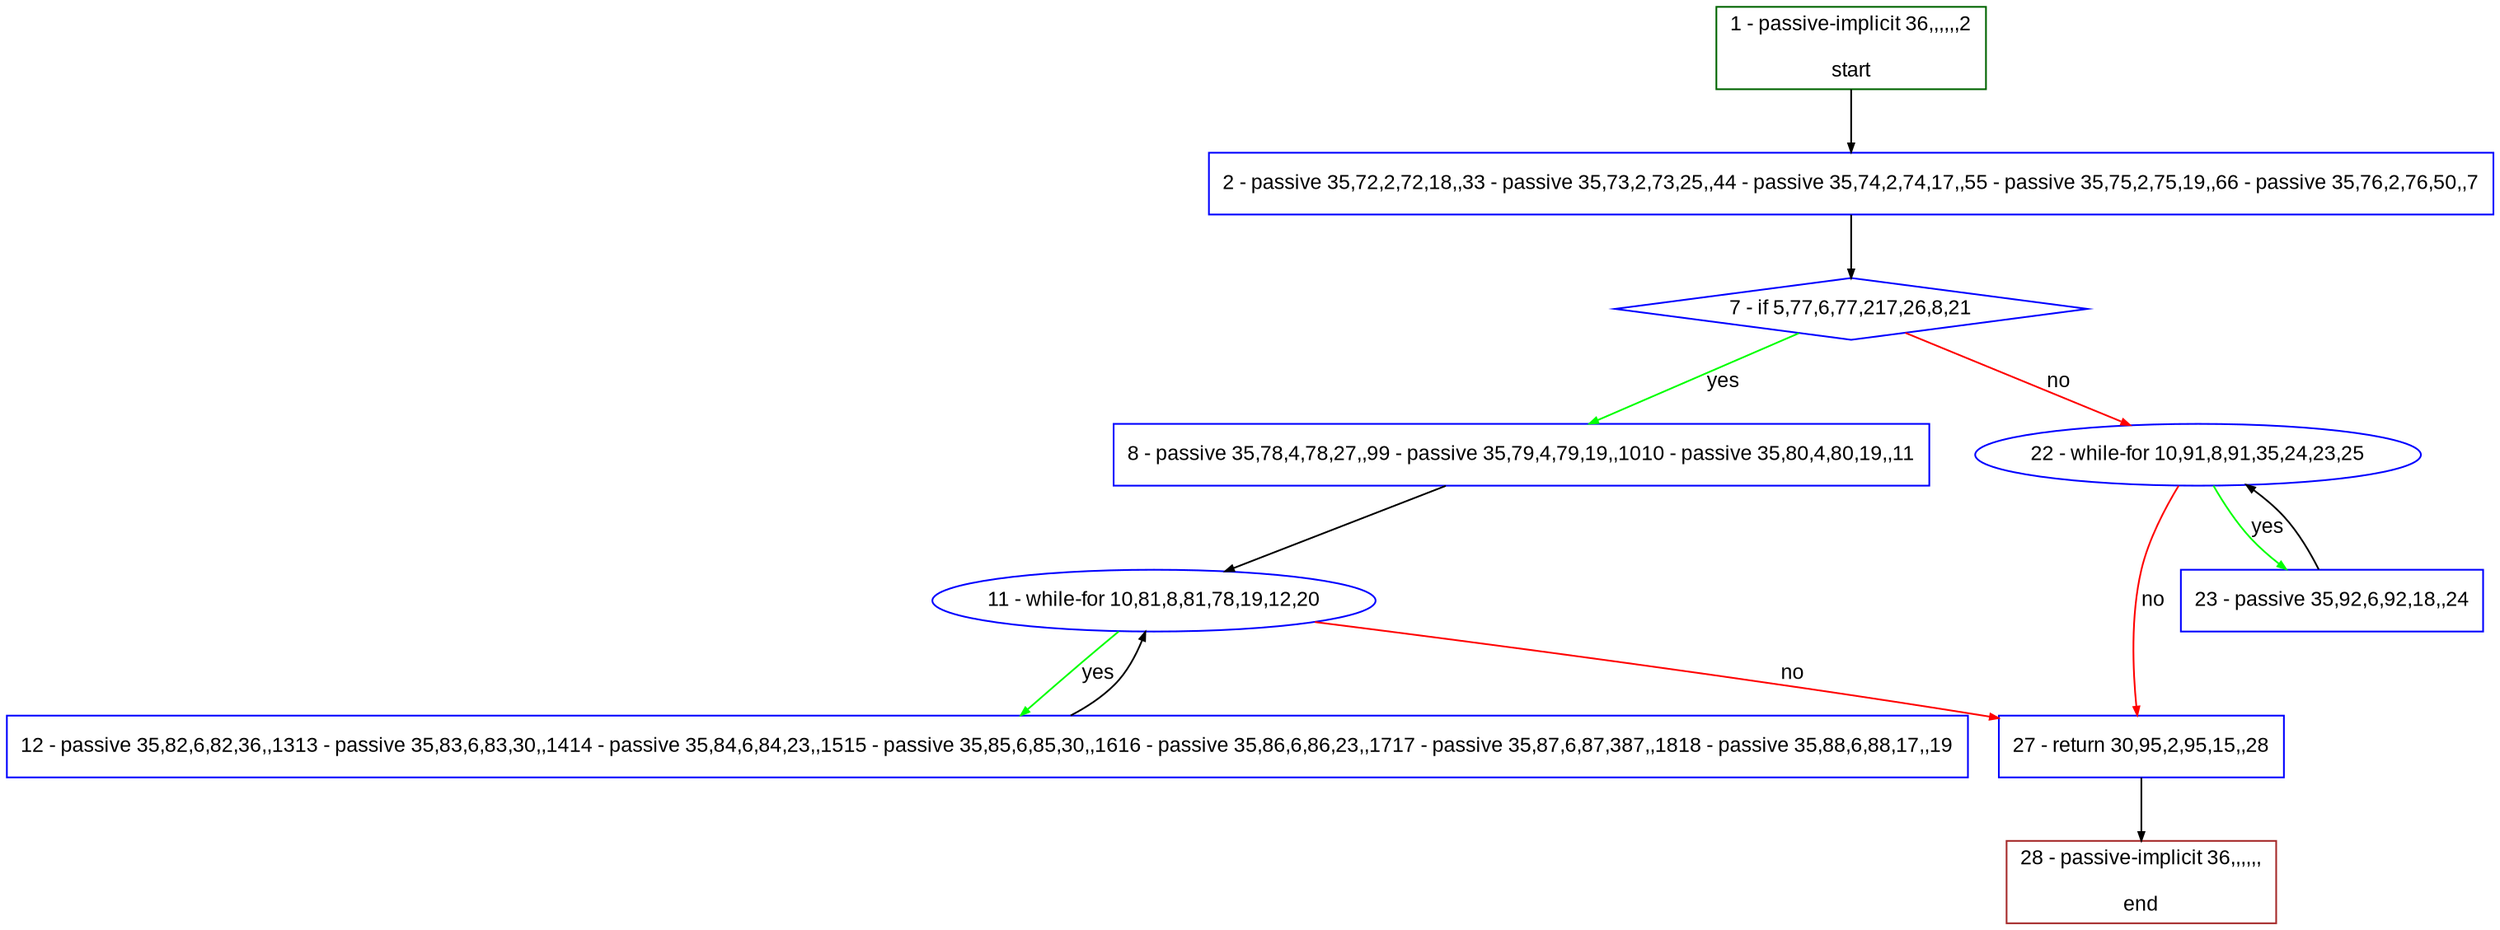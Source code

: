 digraph "" {
  graph [pack="true", label="", fontsize="12", packmode="clust", fontname="Arial", fillcolor="#FFFFCC", bgcolor="white", style="rounded,filled", compound="true"];
  node [node_initialized="no", label="", color="grey", fontsize="12", fillcolor="white", fontname="Arial", style="filled", shape="rectangle", compound="true", fixedsize="false"];
  edge [fontcolor="black", arrowhead="normal", arrowtail="none", arrowsize="0.5", ltail="", label="", color="black", fontsize="12", lhead="", fontname="Arial", dir="forward", compound="true"];
  __N1 [label="2 - passive 35,72,2,72,18,,33 - passive 35,73,2,73,25,,44 - passive 35,74,2,74,17,,55 - passive 35,75,2,75,19,,66 - passive 35,76,2,76,50,,7", color="#0000ff", fillcolor="#ffffff", style="filled", shape="box"];
  __N2 [label="1 - passive-implicit 36,,,,,,2\n\nstart", color="#006400", fillcolor="#ffffff", style="filled", shape="box"];
  __N3 [label="7 - if 5,77,6,77,217,26,8,21", color="#0000ff", fillcolor="#ffffff", style="filled", shape="diamond"];
  __N4 [label="8 - passive 35,78,4,78,27,,99 - passive 35,79,4,79,19,,1010 - passive 35,80,4,80,19,,11", color="#0000ff", fillcolor="#ffffff", style="filled", shape="box"];
  __N5 [label="22 - while-for 10,91,8,91,35,24,23,25", color="#0000ff", fillcolor="#ffffff", style="filled", shape="oval"];
  __N6 [label="11 - while-for 10,81,8,81,78,19,12,20", color="#0000ff", fillcolor="#ffffff", style="filled", shape="oval"];
  __N7 [label="12 - passive 35,82,6,82,36,,1313 - passive 35,83,6,83,30,,1414 - passive 35,84,6,84,23,,1515 - passive 35,85,6,85,30,,1616 - passive 35,86,6,86,23,,1717 - passive 35,87,6,87,387,,1818 - passive 35,88,6,88,17,,19", color="#0000ff", fillcolor="#ffffff", style="filled", shape="box"];
  __N8 [label="27 - return 30,95,2,95,15,,28", color="#0000ff", fillcolor="#ffffff", style="filled", shape="box"];
  __N9 [label="23 - passive 35,92,6,92,18,,24", color="#0000ff", fillcolor="#ffffff", style="filled", shape="box"];
  __N10 [label="28 - passive-implicit 36,,,,,,\n\nend", color="#a52a2a", fillcolor="#ffffff", style="filled", shape="box"];
  __N2 -> __N1 [arrowhead="normal", arrowtail="none", color="#000000", label="", dir="forward"];
  __N1 -> __N3 [arrowhead="normal", arrowtail="none", color="#000000", label="", dir="forward"];
  __N3 -> __N4 [arrowhead="normal", arrowtail="none", color="#00ff00", label="yes", dir="forward"];
  __N3 -> __N5 [arrowhead="normal", arrowtail="none", color="#ff0000", label="no", dir="forward"];
  __N4 -> __N6 [arrowhead="normal", arrowtail="none", color="#000000", label="", dir="forward"];
  __N6 -> __N7 [arrowhead="normal", arrowtail="none", color="#00ff00", label="yes", dir="forward"];
  __N7 -> __N6 [arrowhead="normal", arrowtail="none", color="#000000", label="", dir="forward"];
  __N6 -> __N8 [arrowhead="normal", arrowtail="none", color="#ff0000", label="no", dir="forward"];
  __N5 -> __N9 [arrowhead="normal", arrowtail="none", color="#00ff00", label="yes", dir="forward"];
  __N9 -> __N5 [arrowhead="normal", arrowtail="none", color="#000000", label="", dir="forward"];
  __N5 -> __N8 [arrowhead="normal", arrowtail="none", color="#ff0000", label="no", dir="forward"];
  __N8 -> __N10 [arrowhead="normal", arrowtail="none", color="#000000", label="", dir="forward"];
}
